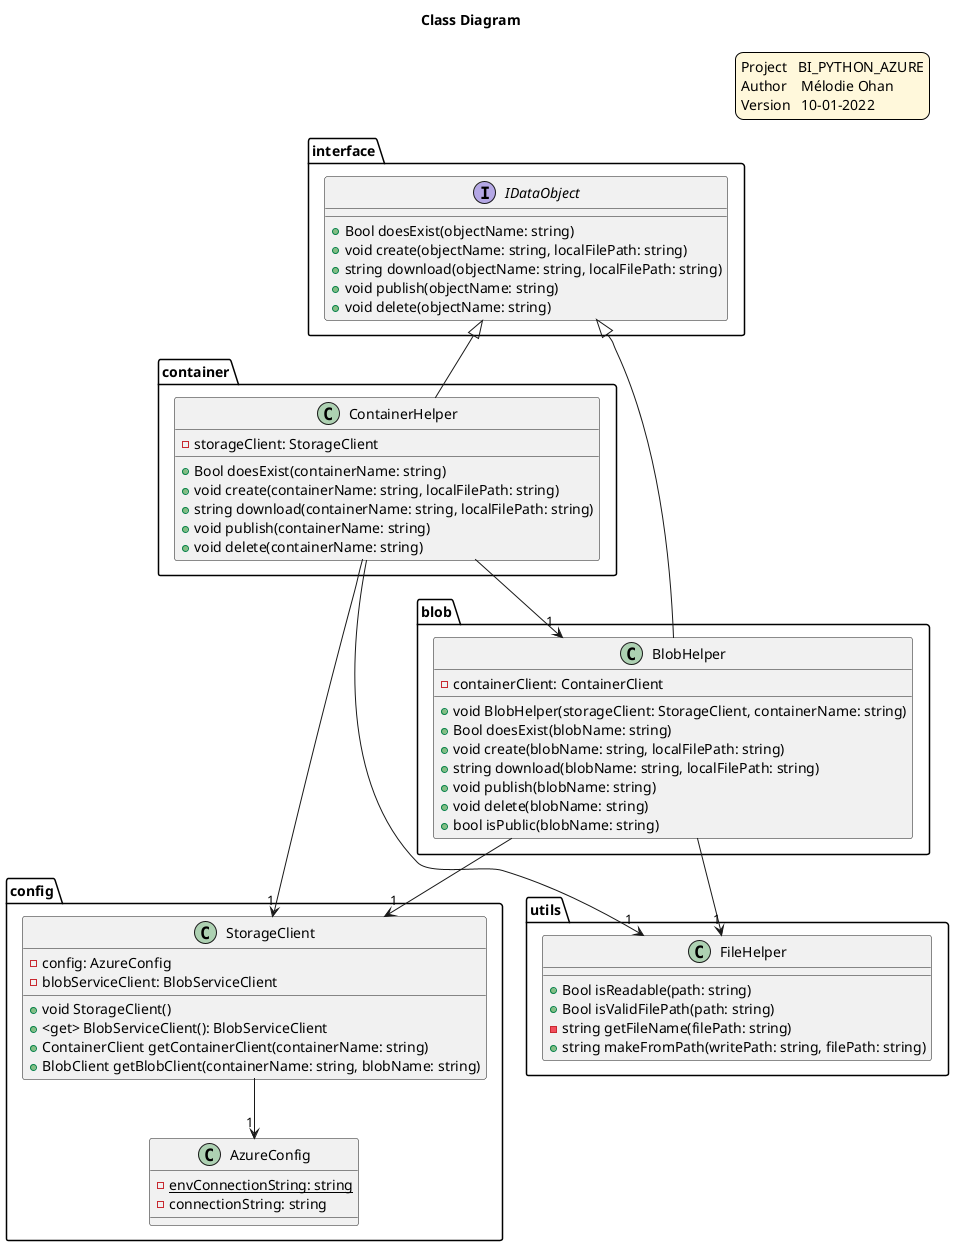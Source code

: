 @startuml
skinparam legendBackgroundColor #fff8db

legend top right
    Project   BI_PYTHON_AZURE
    Author    Mélodie Ohan
    Version   10-01-2022
endlegend

title Class Diagram
package interface {
  Interface IDataObject {
    + Bool doesExist(objectName: string)
    + void create(objectName: string, localFilePath: string)
    + string download(objectName: string, localFilePath: string)
    + void publish(objectName: string)
    + void delete(objectName: string)
  }
}

package utils { 
  Class FileHelper{
    + Bool isReadable(path: string)
    + Bool isValidFilePath(path: string)
    - string getFileName(filePath: string)
    + string makeFromPath(writePath: string, filePath: string)
  }
}

package blob { 
Class BlobHelper{
    - containerClient: ContainerClient
    + void BlobHelper(storageClient: StorageClient, containerName: string)
    + Bool doesExist(blobName: string)
    + void create(blobName: string, localFilePath: string)
    + string download(blobName: string, localFilePath: string)
    + void publish(blobName: string)
    + void delete(blobName: string)
    + bool isPublic(blobName: string)
  }
}

package container { 
  Class ContainerHelper{
    - storageClient: StorageClient
    + Bool doesExist(containerName: string)
    + void create(containerName: string, localFilePath: string)
    + string download(containerName: string, localFilePath: string)
    + void publish(containerName: string)
    + void delete(containerName: string)
  }
}
package config { 
  Class StorageClient{
    - config: AzureConfig
    - blobServiceClient: BlobServiceClient
    + void StorageClient()
    +  <get> BlobServiceClient(): BlobServiceClient
    + ContainerClient getContainerClient(containerName: string)
    + BlobClient getBlobClient(containerName: string, blobName: string)
  }

  Class AzureConfig{
    - {static} envConnectionString: string
    - connectionString: string
    
  }
}


IDataObject <|-- BlobHelper
IDataObject <|-- ContainerHelper
BlobHelper --> "1" FileHelper
ContainerHelper --> "1" BlobHelper
ContainerHelper --> "1" FileHelper
BlobHelper --> "1" StorageClient
ContainerHelper --> "1" StorageClient
StorageClient --> "1" AzureConfig
@enduml